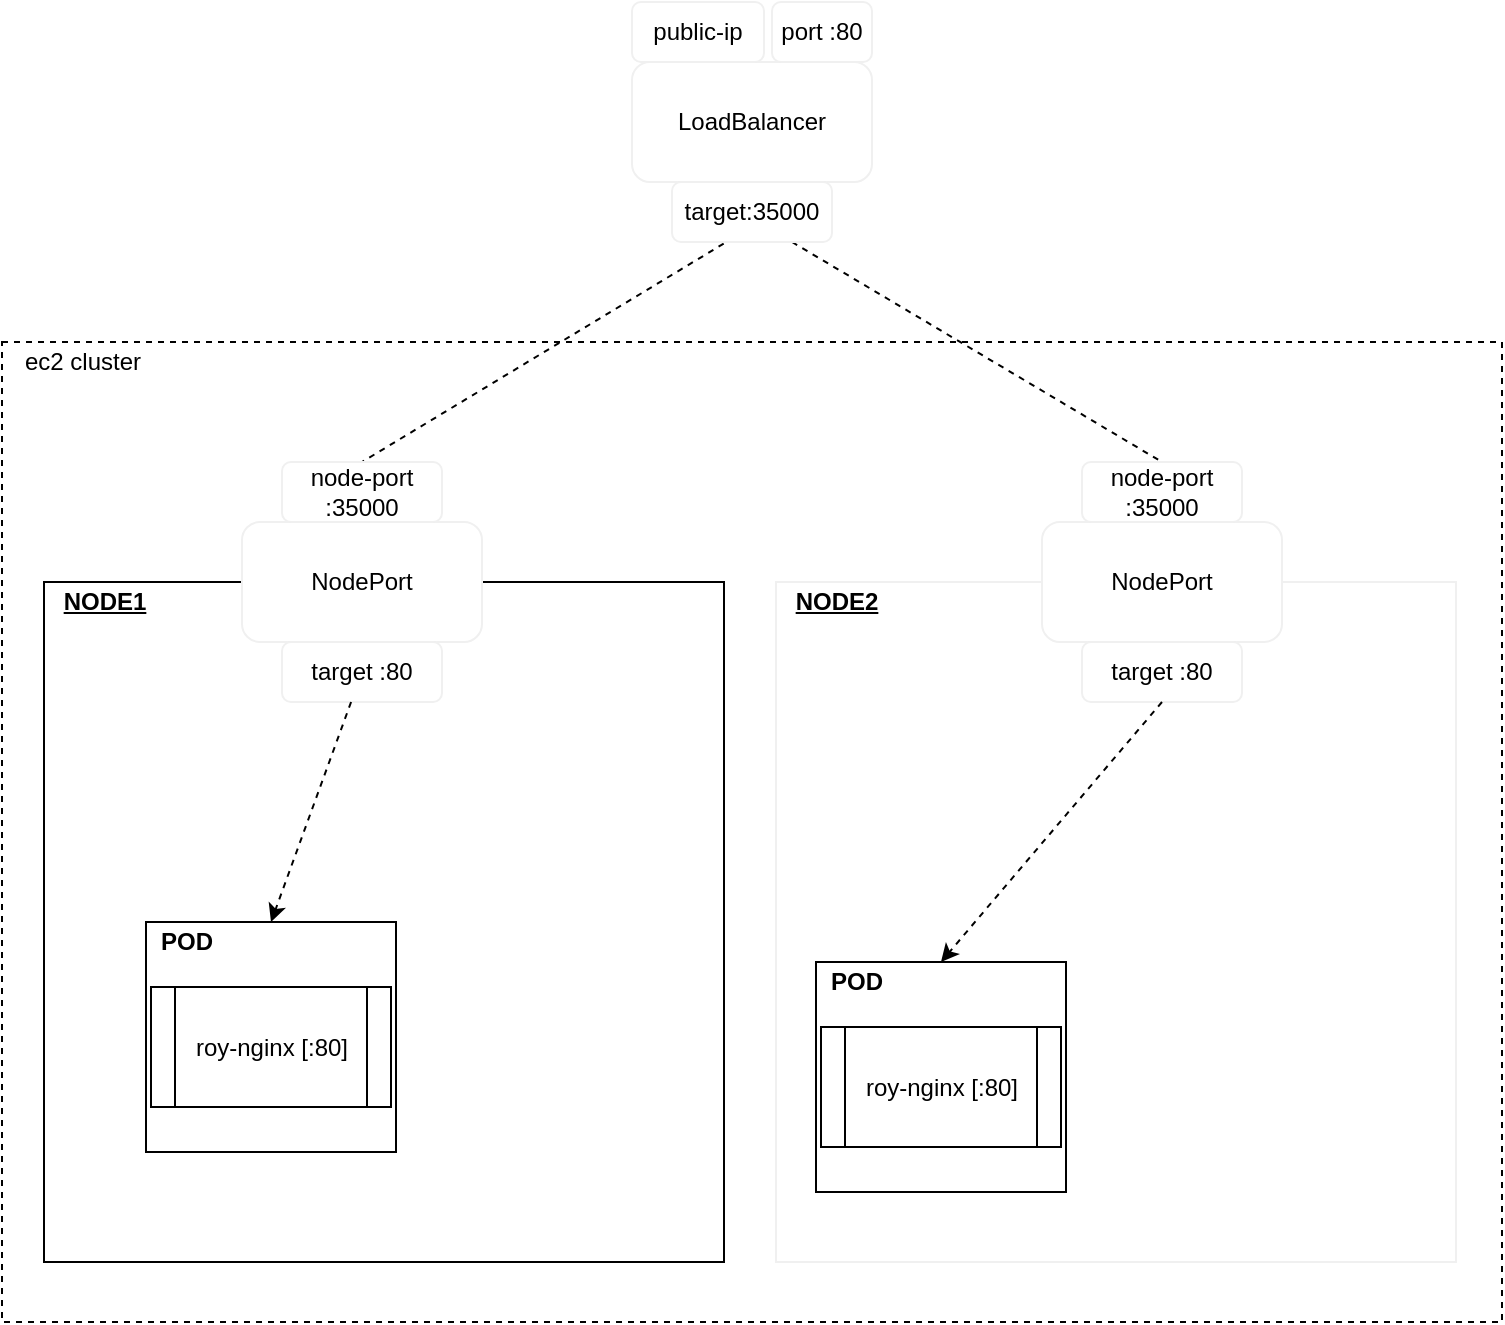 <mxfile version="13.6.5">
    <diagram id="gfMXXTY8nDe1PLYOiZCB" name="Page-1">
        <mxGraphModel dx="970" dy="751" grid="1" gridSize="10" guides="1" tooltips="1" connect="1" arrows="1" fold="1" page="1" pageScale="1" pageWidth="827" pageHeight="1169" math="0" shadow="0">
            <root>
                <mxCell id="0"/>
                <mxCell id="1" parent="0"/>
                <mxCell id="44" value="" style="rounded=0;whiteSpace=wrap;html=1;dashed=1;" vertex="1" parent="1">
                    <mxGeometry x="40" y="280" width="750" height="490" as="geometry"/>
                </mxCell>
                <mxCell id="3" value="" style="whiteSpace=wrap;html=1;aspect=fixed;" vertex="1" parent="1">
                    <mxGeometry x="61" y="400" width="340" height="340" as="geometry"/>
                </mxCell>
                <mxCell id="4" value="" style="whiteSpace=wrap;html=1;aspect=fixed;strokeColor=#F0F0F0;" vertex="1" parent="1">
                    <mxGeometry x="427" y="400" width="340" height="340" as="geometry"/>
                </mxCell>
                <mxCell id="5" value="NODE1" style="text;html=1;align=center;verticalAlign=middle;resizable=0;points=[];autosize=1;fontStyle=5" vertex="1" parent="1">
                    <mxGeometry x="61" y="400" width="60" height="20" as="geometry"/>
                </mxCell>
                <mxCell id="6" value="NODE2" style="text;html=1;align=center;verticalAlign=middle;resizable=0;points=[];autosize=1;fontStyle=5" vertex="1" parent="1">
                    <mxGeometry x="427" y="400" width="60" height="20" as="geometry"/>
                </mxCell>
                <mxCell id="7" value="" style="group;fillColor=#0050ef;strokeColor=#001DBC;fontColor=#ffffff;" vertex="1" connectable="0" parent="1">
                    <mxGeometry x="112" y="570" width="125" height="115" as="geometry"/>
                </mxCell>
                <mxCell id="8" value="" style="rounded=0;whiteSpace=wrap;html=1;" vertex="1" parent="7">
                    <mxGeometry width="125" height="115" as="geometry"/>
                </mxCell>
                <mxCell id="9" value="roy-nginx [:80]" style="shape=process;whiteSpace=wrap;html=1;backgroundOutline=1;" vertex="1" parent="7">
                    <mxGeometry x="2.5" y="32.5" width="120" height="60" as="geometry"/>
                </mxCell>
                <mxCell id="10" value="POD" style="text;html=1;align=center;verticalAlign=middle;resizable=0;points=[];autosize=1;fontStyle=1" vertex="1" parent="7">
                    <mxGeometry width="40" height="20" as="geometry"/>
                </mxCell>
                <mxCell id="11" value="" style="group" vertex="1" connectable="0" parent="1">
                    <mxGeometry x="447" y="590" width="125" height="115" as="geometry"/>
                </mxCell>
                <mxCell id="12" value="" style="rounded=0;whiteSpace=wrap;html=1;" vertex="1" parent="11">
                    <mxGeometry width="125" height="115" as="geometry"/>
                </mxCell>
                <mxCell id="13" value="roy-nginx [:80]" style="shape=process;whiteSpace=wrap;html=1;backgroundOutline=1;" vertex="1" parent="11">
                    <mxGeometry x="2.5" y="32.5" width="120" height="60" as="geometry"/>
                </mxCell>
                <mxCell id="14" value="POD" style="text;html=1;align=center;verticalAlign=middle;resizable=0;points=[];autosize=1;fontStyle=1" vertex="1" parent="11">
                    <mxGeometry width="40" height="20" as="geometry"/>
                </mxCell>
                <mxCell id="23" style="edgeStyle=none;rounded=0;orthogonalLoop=1;jettySize=auto;html=1;exitX=0.323;exitY=1.027;exitDx=0;exitDy=0;entryX=0.5;entryY=0;entryDx=0;entryDy=0;dashed=1;endArrow=none;endFill=0;exitPerimeter=0;" edge="1" parent="1" source="46" target="36">
                    <mxGeometry relative="1" as="geometry">
                        <mxPoint x="420" y="230" as="sourcePoint"/>
                    </mxGeometry>
                </mxCell>
                <mxCell id="24" style="edgeStyle=none;rounded=0;orthogonalLoop=1;jettySize=auto;html=1;exitX=0.75;exitY=1;exitDx=0;exitDy=0;entryX=0.5;entryY=0;entryDx=0;entryDy=0;dashed=1;endArrow=none;endFill=0;" edge="1" parent="1" source="46" target="31">
                    <mxGeometry relative="1" as="geometry">
                        <mxPoint x="460" y="230" as="sourcePoint"/>
                    </mxGeometry>
                </mxCell>
                <mxCell id="32" value="" style="group" vertex="1" connectable="0" parent="1">
                    <mxGeometry x="560" y="340" width="120" height="120" as="geometry"/>
                </mxCell>
                <mxCell id="26" value="NodePort" style="rounded=1;whiteSpace=wrap;html=1;strokeColor=#F0F0F0;" vertex="1" parent="32">
                    <mxGeometry y="30" width="120" height="60" as="geometry"/>
                </mxCell>
                <mxCell id="27" value="target :80" style="rounded=1;whiteSpace=wrap;html=1;strokeColor=#F0F0F0;" vertex="1" parent="32">
                    <mxGeometry x="20" y="90" width="80" height="30" as="geometry"/>
                </mxCell>
                <mxCell id="31" value="node-port :35000" style="rounded=1;whiteSpace=wrap;html=1;strokeColor=#F0F0F0;" vertex="1" parent="32">
                    <mxGeometry x="20" width="80" height="30" as="geometry"/>
                </mxCell>
                <mxCell id="33" value="" style="group" vertex="1" connectable="0" parent="1">
                    <mxGeometry x="160" y="340" width="120" height="120" as="geometry"/>
                </mxCell>
                <mxCell id="34" value="NodePort" style="rounded=1;whiteSpace=wrap;html=1;strokeColor=#F0F0F0;" vertex="1" parent="33">
                    <mxGeometry y="30" width="120" height="60" as="geometry"/>
                </mxCell>
                <mxCell id="35" value="target :80" style="rounded=1;whiteSpace=wrap;html=1;strokeColor=#F0F0F0;" vertex="1" parent="33">
                    <mxGeometry x="20" y="90" width="80" height="30" as="geometry"/>
                </mxCell>
                <mxCell id="36" value="node-port :35000" style="rounded=1;whiteSpace=wrap;html=1;strokeColor=#F0F0F0;" vertex="1" parent="33">
                    <mxGeometry x="20" width="80" height="30" as="geometry"/>
                </mxCell>
                <mxCell id="39" style="rounded=0;orthogonalLoop=1;jettySize=auto;html=1;exitX=0.5;exitY=1;exitDx=0;exitDy=0;entryX=0.5;entryY=0;entryDx=0;entryDy=0;dashed=1;" edge="1" parent="1" source="27" target="12">
                    <mxGeometry relative="1" as="geometry"/>
                </mxCell>
                <mxCell id="40" style="edgeStyle=none;rounded=0;orthogonalLoop=1;jettySize=auto;html=1;entryX=0.5;entryY=0;entryDx=0;entryDy=0;dashed=1;" edge="1" parent="1" source="35" target="8">
                    <mxGeometry relative="1" as="geometry"/>
                </mxCell>
                <mxCell id="45" value="ec2 cluster" style="text;html=1;align=center;verticalAlign=middle;resizable=0;points=[];autosize=1;" vertex="1" parent="1">
                    <mxGeometry x="45" y="280" width="70" height="20" as="geometry"/>
                </mxCell>
                <mxCell id="47" value="" style="group" vertex="1" connectable="0" parent="1">
                    <mxGeometry x="355" y="110" width="120" height="120" as="geometry"/>
                </mxCell>
                <mxCell id="43" value="" style="group" vertex="1" connectable="0" parent="47">
                    <mxGeometry width="120" height="120" as="geometry"/>
                </mxCell>
                <mxCell id="19" value="" style="group" vertex="1" connectable="0" parent="43">
                    <mxGeometry y="30" width="120" height="90" as="geometry"/>
                </mxCell>
                <mxCell id="20" value="LoadBalancer" style="rounded=1;whiteSpace=wrap;html=1;strokeColor=#F0F0F0;" vertex="1" parent="19">
                    <mxGeometry width="120" height="60" as="geometry"/>
                </mxCell>
                <mxCell id="46" value="target:35000" style="rounded=1;whiteSpace=wrap;html=1;strokeColor=#F0F0F0;" vertex="1" parent="19">
                    <mxGeometry x="20" y="60" width="80" height="30" as="geometry"/>
                </mxCell>
                <mxCell id="37" value="port :80" style="rounded=1;whiteSpace=wrap;html=1;strokeColor=#F0F0F0;" vertex="1" parent="43">
                    <mxGeometry x="70" width="50" height="30" as="geometry"/>
                </mxCell>
                <mxCell id="41" value="public-ip" style="rounded=1;whiteSpace=wrap;html=1;strokeColor=#F0F0F0;" vertex="1" parent="43">
                    <mxGeometry width="66" height="30" as="geometry"/>
                </mxCell>
            </root>
        </mxGraphModel>
    </diagram>
</mxfile>